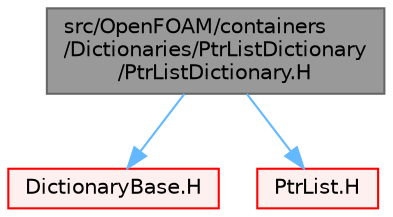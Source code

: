 digraph "src/OpenFOAM/containers/Dictionaries/PtrListDictionary/PtrListDictionary.H"
{
 // LATEX_PDF_SIZE
  bgcolor="transparent";
  edge [fontname=Helvetica,fontsize=10,labelfontname=Helvetica,labelfontsize=10];
  node [fontname=Helvetica,fontsize=10,shape=box,height=0.2,width=0.4];
  Node1 [id="Node000001",label="src/OpenFOAM/containers\l/Dictionaries/PtrListDictionary\l/PtrListDictionary.H",height=0.2,width=0.4,color="gray40", fillcolor="grey60", style="filled", fontcolor="black",tooltip=" "];
  Node1 -> Node2 [id="edge1_Node000001_Node000002",color="steelblue1",style="solid",tooltip=" "];
  Node2 [id="Node000002",label="DictionaryBase.H",height=0.2,width=0.4,color="red", fillcolor="#FFF0F0", style="filled",URL="$DictionaryBase_8H.html",tooltip=" "];
  Node1 -> Node112 [id="edge2_Node000001_Node000112",color="steelblue1",style="solid",tooltip=" "];
  Node112 [id="Node000112",label="PtrList.H",height=0.2,width=0.4,color="red", fillcolor="#FFF0F0", style="filled",URL="$PtrList_8H.html",tooltip=" "];
}
